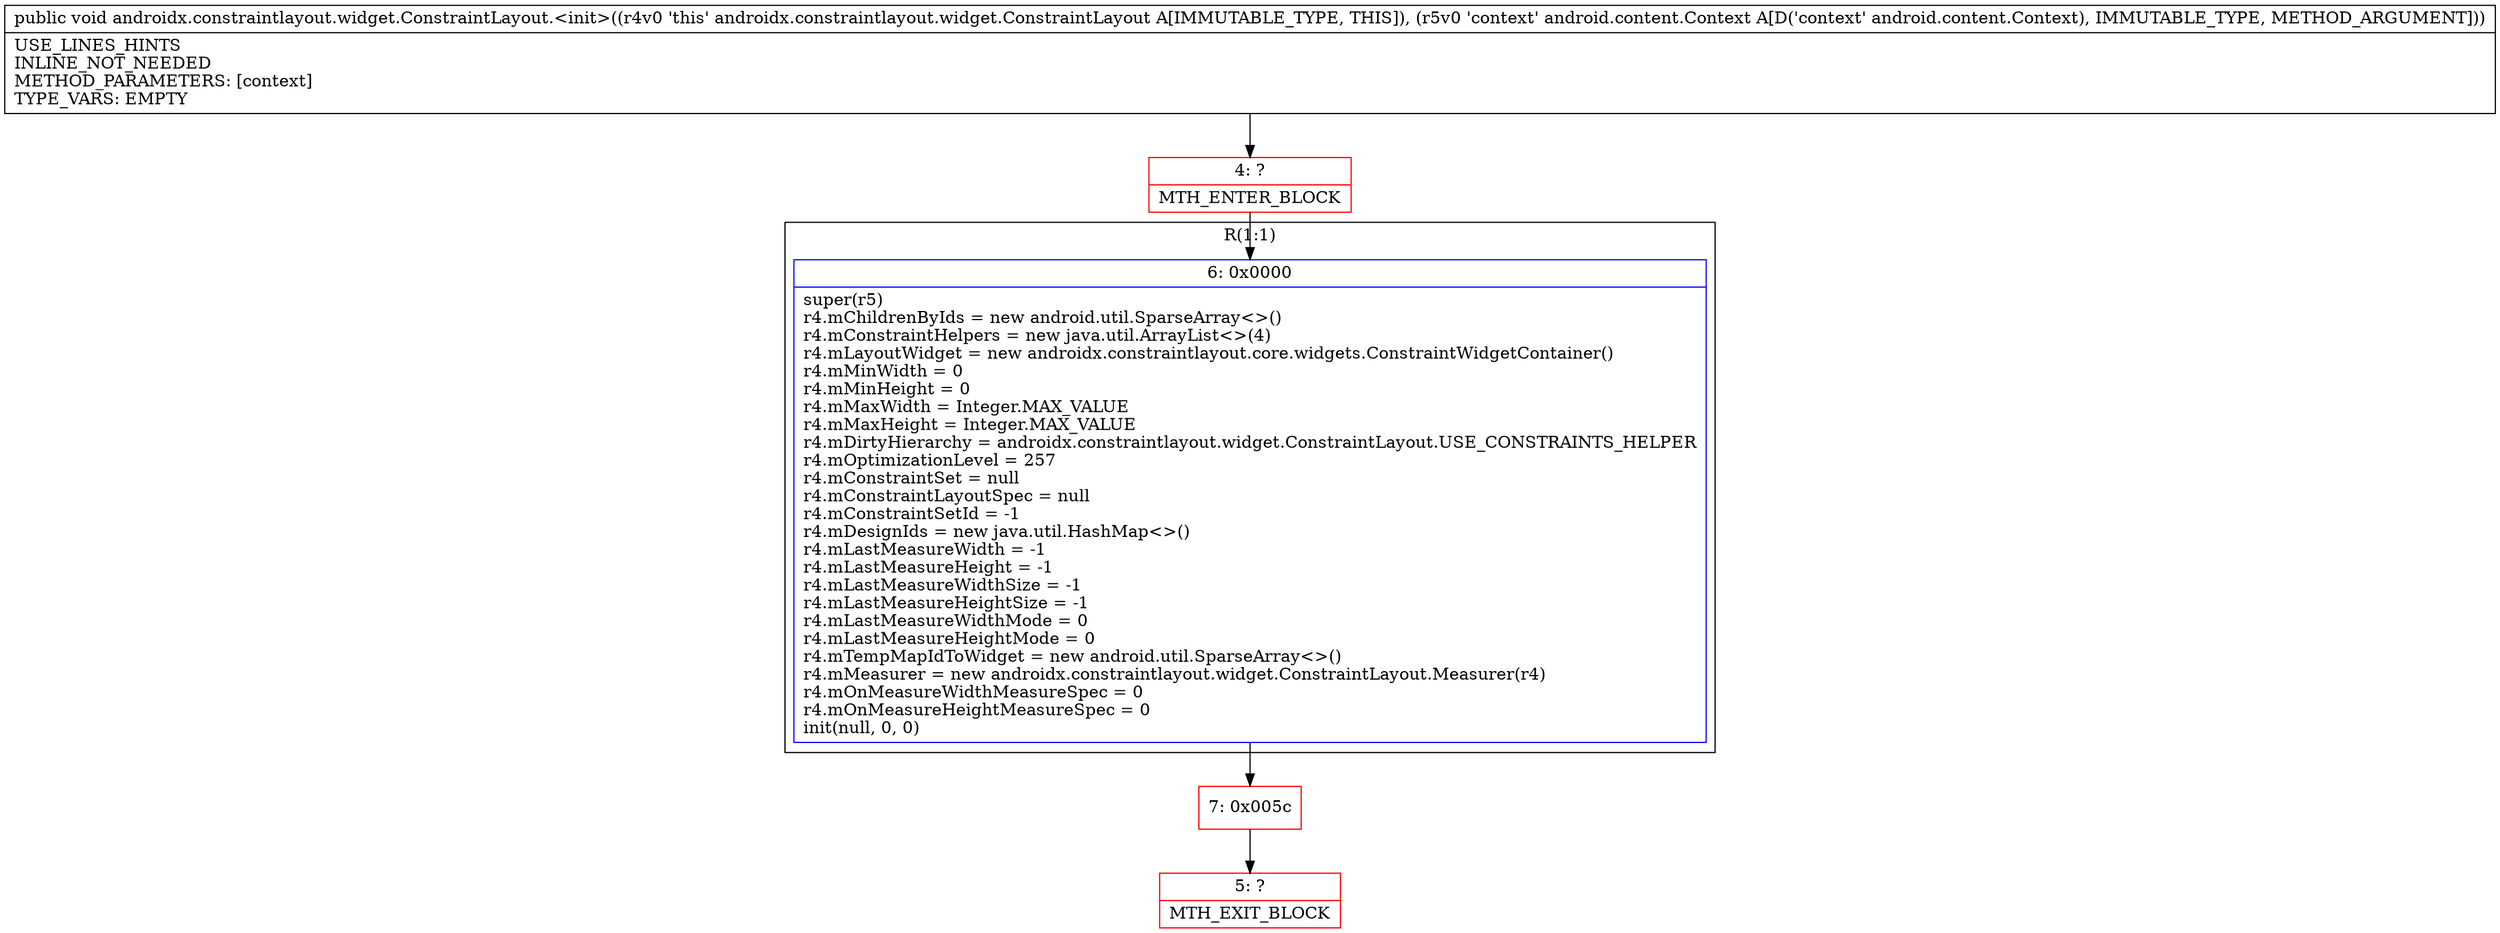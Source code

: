 digraph "CFG forandroidx.constraintlayout.widget.ConstraintLayout.\<init\>(Landroid\/content\/Context;)V" {
subgraph cluster_Region_30884525 {
label = "R(1:1)";
node [shape=record,color=blue];
Node_6 [shape=record,label="{6\:\ 0x0000|super(r5)\lr4.mChildrenByIds = new android.util.SparseArray\<\>()\lr4.mConstraintHelpers = new java.util.ArrayList\<\>(4)\lr4.mLayoutWidget = new androidx.constraintlayout.core.widgets.ConstraintWidgetContainer()\lr4.mMinWidth = 0\lr4.mMinHeight = 0\lr4.mMaxWidth = Integer.MAX_VALUE\lr4.mMaxHeight = Integer.MAX_VALUE\lr4.mDirtyHierarchy = androidx.constraintlayout.widget.ConstraintLayout.USE_CONSTRAINTS_HELPER\lr4.mOptimizationLevel = 257\lr4.mConstraintSet = null\lr4.mConstraintLayoutSpec = null\lr4.mConstraintSetId = \-1\lr4.mDesignIds = new java.util.HashMap\<\>()\lr4.mLastMeasureWidth = \-1\lr4.mLastMeasureHeight = \-1\lr4.mLastMeasureWidthSize = \-1\lr4.mLastMeasureHeightSize = \-1\lr4.mLastMeasureWidthMode = 0\lr4.mLastMeasureHeightMode = 0\lr4.mTempMapIdToWidget = new android.util.SparseArray\<\>()\lr4.mMeasurer = new androidx.constraintlayout.widget.ConstraintLayout.Measurer(r4)\lr4.mOnMeasureWidthMeasureSpec = 0\lr4.mOnMeasureHeightMeasureSpec = 0\linit(null, 0, 0)\l}"];
}
Node_4 [shape=record,color=red,label="{4\:\ ?|MTH_ENTER_BLOCK\l}"];
Node_7 [shape=record,color=red,label="{7\:\ 0x005c}"];
Node_5 [shape=record,color=red,label="{5\:\ ?|MTH_EXIT_BLOCK\l}"];
MethodNode[shape=record,label="{public void androidx.constraintlayout.widget.ConstraintLayout.\<init\>((r4v0 'this' androidx.constraintlayout.widget.ConstraintLayout A[IMMUTABLE_TYPE, THIS]), (r5v0 'context' android.content.Context A[D('context' android.content.Context), IMMUTABLE_TYPE, METHOD_ARGUMENT]))  | USE_LINES_HINTS\lINLINE_NOT_NEEDED\lMETHOD_PARAMETERS: [context]\lTYPE_VARS: EMPTY\l}"];
MethodNode -> Node_4;Node_6 -> Node_7;
Node_4 -> Node_6;
Node_7 -> Node_5;
}

